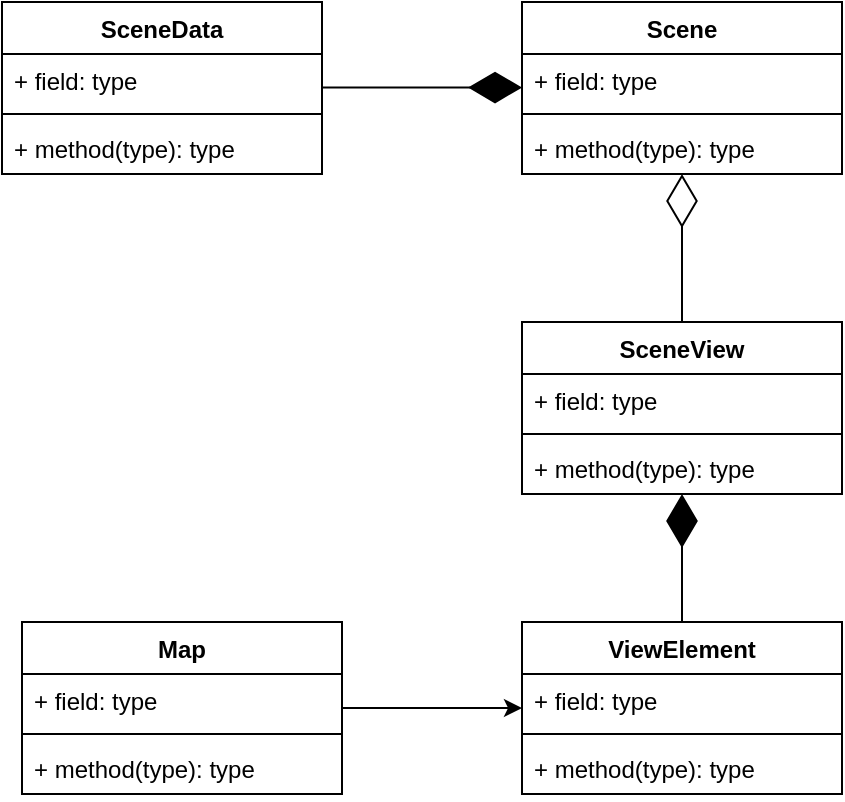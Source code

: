 <mxfile version="20.5.3" type="embed"><diagram name="Seite-1" id="fGJd68UBWW3sheCVzWhj"><mxGraphModel dx="415" dy="370" grid="1" gridSize="10" guides="1" tooltips="1" connect="1" arrows="1" fold="1" page="1" pageScale="1" pageWidth="827" pageHeight="1169" math="0" shadow="0"><root><mxCell id="0"/><mxCell id="1" parent="0"/><mxCell id="ygsTHAakZKHn0m8YTthS-1" value="Scene" style="swimlane;fontStyle=1;align=center;verticalAlign=top;childLayout=stackLayout;horizontal=1;startSize=26;horizontalStack=0;resizeParent=1;resizeParentMax=0;resizeLast=0;collapsible=1;marginBottom=0;whiteSpace=wrap;html=1;" parent="1" vertex="1"><mxGeometry x="360" y="260" width="160" height="86" as="geometry"/></mxCell><mxCell id="ygsTHAakZKHn0m8YTthS-2" value="+ field: type" style="text;strokeColor=none;fillColor=none;align=left;verticalAlign=top;spacingLeft=4;spacingRight=4;overflow=hidden;rotatable=0;points=[[0,0.5],[1,0.5]];portConstraint=eastwest;whiteSpace=wrap;html=1;" parent="ygsTHAakZKHn0m8YTthS-1" vertex="1"><mxGeometry y="26" width="160" height="26" as="geometry"/></mxCell><mxCell id="ygsTHAakZKHn0m8YTthS-3" value="" style="line;strokeWidth=1;fillColor=none;align=left;verticalAlign=middle;spacingTop=-1;spacingLeft=3;spacingRight=3;rotatable=0;labelPosition=right;points=[];portConstraint=eastwest;strokeColor=inherit;" parent="ygsTHAakZKHn0m8YTthS-1" vertex="1"><mxGeometry y="52" width="160" height="8" as="geometry"/></mxCell><mxCell id="ygsTHAakZKHn0m8YTthS-4" value="+ method(type): type" style="text;strokeColor=none;fillColor=none;align=left;verticalAlign=top;spacingLeft=4;spacingRight=4;overflow=hidden;rotatable=0;points=[[0,0.5],[1,0.5]];portConstraint=eastwest;whiteSpace=wrap;html=1;" parent="ygsTHAakZKHn0m8YTthS-1" vertex="1"><mxGeometry y="60" width="160" height="26" as="geometry"/></mxCell><mxCell id="ygsTHAakZKHn0m8YTthS-9" value="SceneView" style="swimlane;fontStyle=1;align=center;verticalAlign=top;childLayout=stackLayout;horizontal=1;startSize=26;horizontalStack=0;resizeParent=1;resizeParentMax=0;resizeLast=0;collapsible=1;marginBottom=0;whiteSpace=wrap;html=1;" parent="1" vertex="1"><mxGeometry x="360" y="420" width="160" height="86" as="geometry"/></mxCell><mxCell id="ygsTHAakZKHn0m8YTthS-10" value="+ field: type" style="text;strokeColor=none;fillColor=none;align=left;verticalAlign=top;spacingLeft=4;spacingRight=4;overflow=hidden;rotatable=0;points=[[0,0.5],[1,0.5]];portConstraint=eastwest;whiteSpace=wrap;html=1;" parent="ygsTHAakZKHn0m8YTthS-9" vertex="1"><mxGeometry y="26" width="160" height="26" as="geometry"/></mxCell><mxCell id="ygsTHAakZKHn0m8YTthS-11" value="" style="line;strokeWidth=1;fillColor=none;align=left;verticalAlign=middle;spacingTop=-1;spacingLeft=3;spacingRight=3;rotatable=0;labelPosition=right;points=[];portConstraint=eastwest;strokeColor=inherit;" parent="ygsTHAakZKHn0m8YTthS-9" vertex="1"><mxGeometry y="52" width="160" height="8" as="geometry"/></mxCell><mxCell id="ygsTHAakZKHn0m8YTthS-12" value="+ method(type): type" style="text;strokeColor=none;fillColor=none;align=left;verticalAlign=top;spacingLeft=4;spacingRight=4;overflow=hidden;rotatable=0;points=[[0,0.5],[1,0.5]];portConstraint=eastwest;whiteSpace=wrap;html=1;" parent="ygsTHAakZKHn0m8YTthS-9" vertex="1"><mxGeometry y="60" width="160" height="26" as="geometry"/></mxCell><mxCell id="ygsTHAakZKHn0m8YTthS-13" value="" style="endArrow=diamondThin;endFill=0;endSize=24;html=1;rounded=0;entryX=0.5;entryY=1;entryDx=0;entryDy=0;" parent="1" source="ygsTHAakZKHn0m8YTthS-9" target="ygsTHAakZKHn0m8YTthS-1" edge="1"><mxGeometry width="160" relative="1" as="geometry"><mxPoint x="360" y="480" as="sourcePoint"/><mxPoint x="520" y="480" as="targetPoint"/></mxGeometry></mxCell><mxCell id="ygsTHAakZKHn0m8YTthS-15" value="ViewElement" style="swimlane;fontStyle=1;align=center;verticalAlign=top;childLayout=stackLayout;horizontal=1;startSize=26;horizontalStack=0;resizeParent=1;resizeParentMax=0;resizeLast=0;collapsible=1;marginBottom=0;whiteSpace=wrap;html=1;" parent="1" vertex="1"><mxGeometry x="360" y="570" width="160" height="86" as="geometry"/></mxCell><mxCell id="ygsTHAakZKHn0m8YTthS-16" value="+ field: type" style="text;strokeColor=none;fillColor=none;align=left;verticalAlign=top;spacingLeft=4;spacingRight=4;overflow=hidden;rotatable=0;points=[[0,0.5],[1,0.5]];portConstraint=eastwest;whiteSpace=wrap;html=1;" parent="ygsTHAakZKHn0m8YTthS-15" vertex="1"><mxGeometry y="26" width="160" height="26" as="geometry"/></mxCell><mxCell id="ygsTHAakZKHn0m8YTthS-17" value="" style="line;strokeWidth=1;fillColor=none;align=left;verticalAlign=middle;spacingTop=-1;spacingLeft=3;spacingRight=3;rotatable=0;labelPosition=right;points=[];portConstraint=eastwest;strokeColor=inherit;" parent="ygsTHAakZKHn0m8YTthS-15" vertex="1"><mxGeometry y="52" width="160" height="8" as="geometry"/></mxCell><mxCell id="ygsTHAakZKHn0m8YTthS-18" value="+ method(type): type" style="text;strokeColor=none;fillColor=none;align=left;verticalAlign=top;spacingLeft=4;spacingRight=4;overflow=hidden;rotatable=0;points=[[0,0.5],[1,0.5]];portConstraint=eastwest;whiteSpace=wrap;html=1;" parent="ygsTHAakZKHn0m8YTthS-15" vertex="1"><mxGeometry y="60" width="160" height="26" as="geometry"/></mxCell><mxCell id="ygsTHAakZKHn0m8YTthS-19" value="SceneData" style="swimlane;fontStyle=1;align=center;verticalAlign=top;childLayout=stackLayout;horizontal=1;startSize=26;horizontalStack=0;resizeParent=1;resizeParentMax=0;resizeLast=0;collapsible=1;marginBottom=0;whiteSpace=wrap;html=1;" parent="1" vertex="1"><mxGeometry x="100" y="260" width="160" height="86" as="geometry"/></mxCell><mxCell id="ygsTHAakZKHn0m8YTthS-20" value="+ field: type" style="text;strokeColor=none;fillColor=none;align=left;verticalAlign=top;spacingLeft=4;spacingRight=4;overflow=hidden;rotatable=0;points=[[0,0.5],[1,0.5]];portConstraint=eastwest;whiteSpace=wrap;html=1;" parent="ygsTHAakZKHn0m8YTthS-19" vertex="1"><mxGeometry y="26" width="160" height="26" as="geometry"/></mxCell><mxCell id="ygsTHAakZKHn0m8YTthS-21" value="" style="line;strokeWidth=1;fillColor=none;align=left;verticalAlign=middle;spacingTop=-1;spacingLeft=3;spacingRight=3;rotatable=0;labelPosition=right;points=[];portConstraint=eastwest;strokeColor=inherit;" parent="ygsTHAakZKHn0m8YTthS-19" vertex="1"><mxGeometry y="52" width="160" height="8" as="geometry"/></mxCell><mxCell id="ygsTHAakZKHn0m8YTthS-22" value="+ method(type): type" style="text;strokeColor=none;fillColor=none;align=left;verticalAlign=top;spacingLeft=4;spacingRight=4;overflow=hidden;rotatable=0;points=[[0,0.5],[1,0.5]];portConstraint=eastwest;whiteSpace=wrap;html=1;" parent="ygsTHAakZKHn0m8YTthS-19" vertex="1"><mxGeometry y="60" width="160" height="26" as="geometry"/></mxCell><mxCell id="ygsTHAakZKHn0m8YTthS-24" value="" style="endArrow=diamondThin;endFill=1;endSize=24;html=1;rounded=0;entryX=0;entryY=0.645;entryDx=0;entryDy=0;entryPerimeter=0;" parent="1" target="ygsTHAakZKHn0m8YTthS-2" edge="1"><mxGeometry width="160" relative="1" as="geometry"><mxPoint x="260" y="302.76" as="sourcePoint"/><mxPoint x="340" y="302.76" as="targetPoint"/></mxGeometry></mxCell><mxCell id="ygsTHAakZKHn0m8YTthS-25" value="Map" style="swimlane;fontStyle=1;align=center;verticalAlign=top;childLayout=stackLayout;horizontal=1;startSize=26;horizontalStack=0;resizeParent=1;resizeParentMax=0;resizeLast=0;collapsible=1;marginBottom=0;whiteSpace=wrap;html=1;" parent="1" vertex="1"><mxGeometry x="110" y="570" width="160" height="86" as="geometry"/></mxCell><mxCell id="ygsTHAakZKHn0m8YTthS-26" value="+ field: type" style="text;strokeColor=none;fillColor=none;align=left;verticalAlign=top;spacingLeft=4;spacingRight=4;overflow=hidden;rotatable=0;points=[[0,0.5],[1,0.5]];portConstraint=eastwest;whiteSpace=wrap;html=1;" parent="ygsTHAakZKHn0m8YTthS-25" vertex="1"><mxGeometry y="26" width="160" height="26" as="geometry"/></mxCell><mxCell id="ygsTHAakZKHn0m8YTthS-27" value="" style="line;strokeWidth=1;fillColor=none;align=left;verticalAlign=middle;spacingTop=-1;spacingLeft=3;spacingRight=3;rotatable=0;labelPosition=right;points=[];portConstraint=eastwest;strokeColor=inherit;" parent="ygsTHAakZKHn0m8YTthS-25" vertex="1"><mxGeometry y="52" width="160" height="8" as="geometry"/></mxCell><mxCell id="ygsTHAakZKHn0m8YTthS-28" value="+ method(type): type" style="text;strokeColor=none;fillColor=none;align=left;verticalAlign=top;spacingLeft=4;spacingRight=4;overflow=hidden;rotatable=0;points=[[0,0.5],[1,0.5]];portConstraint=eastwest;whiteSpace=wrap;html=1;" parent="ygsTHAakZKHn0m8YTthS-25" vertex="1"><mxGeometry y="60" width="160" height="26" as="geometry"/></mxCell><mxCell id="ygsTHAakZKHn0m8YTthS-29" style="edgeStyle=orthogonalEdgeStyle;rounded=0;orthogonalLoop=1;jettySize=auto;html=1;exitX=1;exitY=0.5;exitDx=0;exitDy=0;entryX=0;entryY=0.654;entryDx=0;entryDy=0;entryPerimeter=0;" parent="1" source="ygsTHAakZKHn0m8YTthS-25" target="ygsTHAakZKHn0m8YTthS-16" edge="1"><mxGeometry relative="1" as="geometry"/></mxCell><mxCell id="ygsTHAakZKHn0m8YTthS-31" value="" style="endArrow=diamondThin;endFill=1;endSize=24;html=1;rounded=0;exitX=0.5;exitY=0;exitDx=0;exitDy=0;entryX=0.5;entryY=1;entryDx=0;entryDy=0;" parent="1" source="ygsTHAakZKHn0m8YTthS-15" target="ygsTHAakZKHn0m8YTthS-9" edge="1"><mxGeometry width="160" relative="1" as="geometry"><mxPoint x="350" y="490" as="sourcePoint"/><mxPoint x="510" y="490" as="targetPoint"/></mxGeometry></mxCell></root></mxGraphModel></diagram></mxfile>